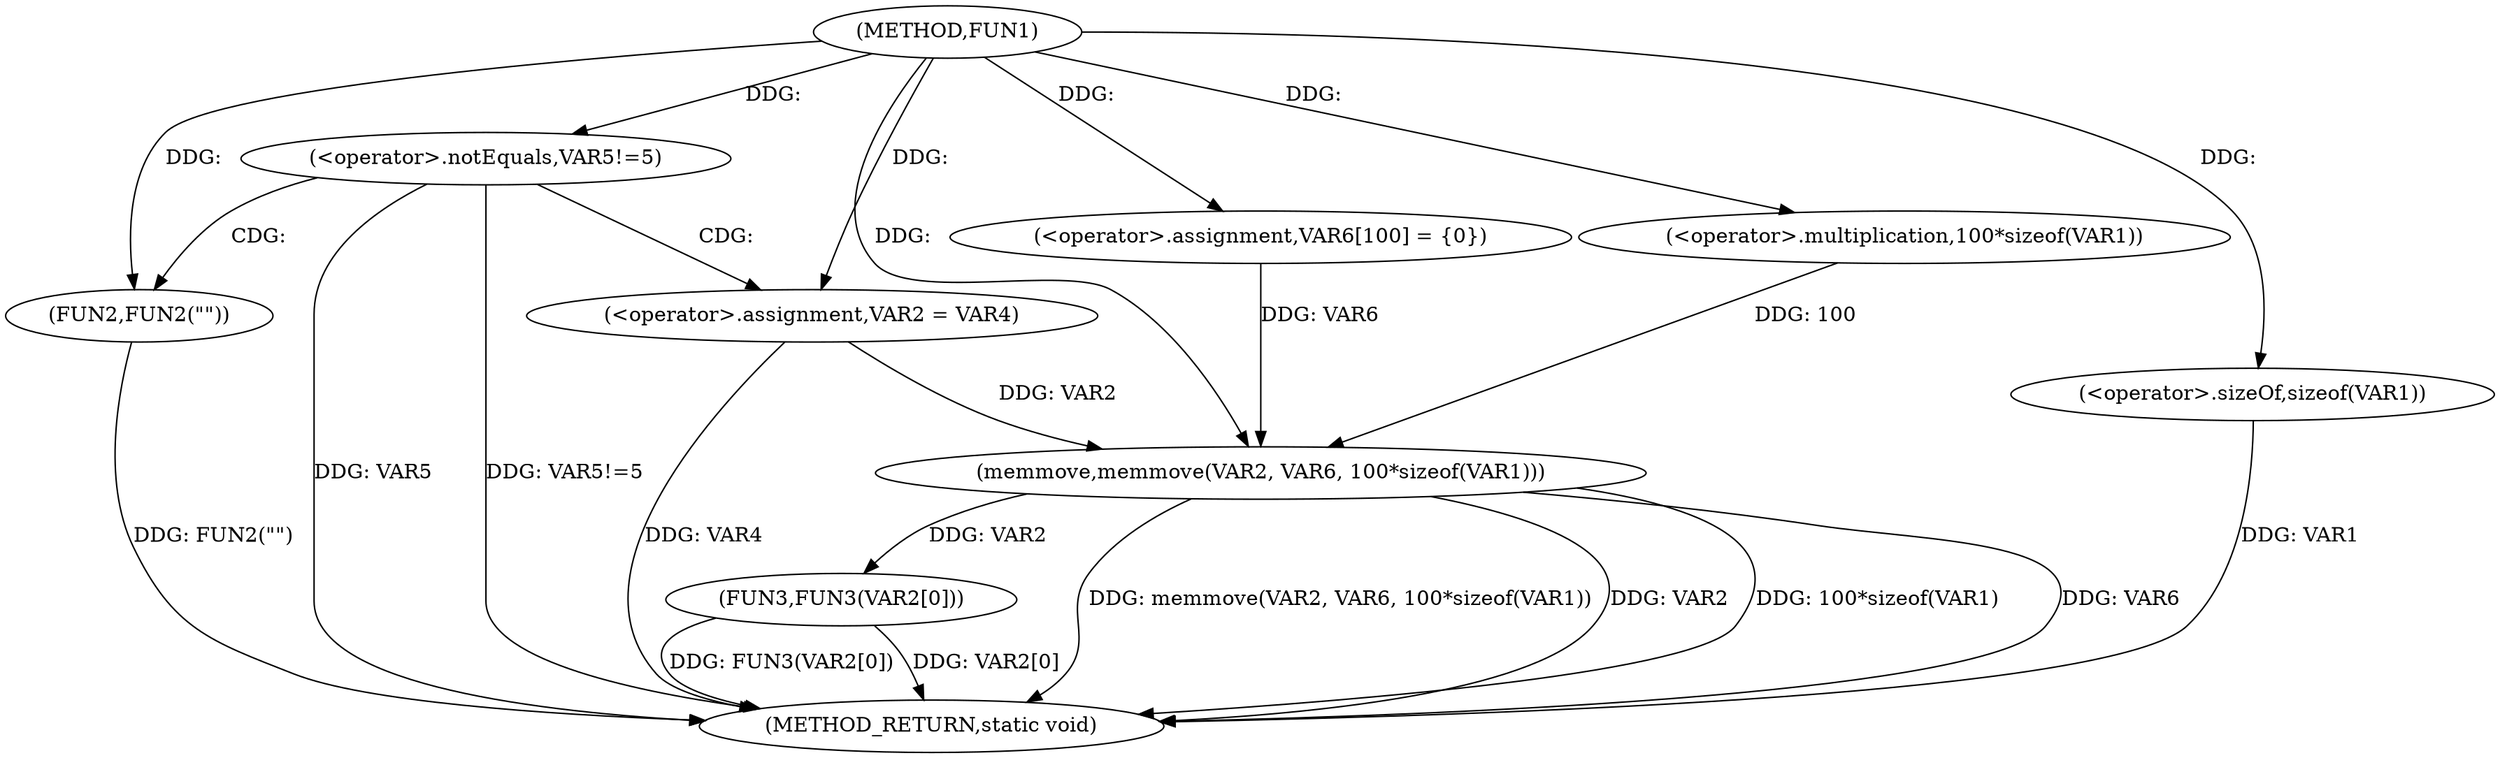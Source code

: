 digraph FUN1 {  
"1000100" [label = "(METHOD,FUN1)" ]
"1000132" [label = "(METHOD_RETURN,static void)" ]
"1000106" [label = "(<operator>.notEquals,VAR5!=5)" ]
"1000110" [label = "(FUN2,FUN2(\"\"))" ]
"1000114" [label = "(<operator>.assignment,VAR2 = VAR4)" ]
"1000119" [label = "(<operator>.assignment,VAR6[100] = {0})" ]
"1000121" [label = "(memmove,memmove(VAR2, VAR6, 100*sizeof(VAR1)))" ]
"1000124" [label = "(<operator>.multiplication,100*sizeof(VAR1))" ]
"1000126" [label = "(<operator>.sizeOf,sizeof(VAR1))" ]
"1000128" [label = "(FUN3,FUN3(VAR2[0]))" ]
  "1000106" -> "1000132"  [ label = "DDG: VAR5"] 
  "1000121" -> "1000132"  [ label = "DDG: VAR6"] 
  "1000128" -> "1000132"  [ label = "DDG: VAR2[0]"] 
  "1000121" -> "1000132"  [ label = "DDG: memmove(VAR2, VAR6, 100*sizeof(VAR1))"] 
  "1000126" -> "1000132"  [ label = "DDG: VAR1"] 
  "1000110" -> "1000132"  [ label = "DDG: FUN2(\"\")"] 
  "1000121" -> "1000132"  [ label = "DDG: VAR2"] 
  "1000128" -> "1000132"  [ label = "DDG: FUN3(VAR2[0])"] 
  "1000114" -> "1000132"  [ label = "DDG: VAR4"] 
  "1000106" -> "1000132"  [ label = "DDG: VAR5!=5"] 
  "1000121" -> "1000132"  [ label = "DDG: 100*sizeof(VAR1)"] 
  "1000100" -> "1000106"  [ label = "DDG: "] 
  "1000100" -> "1000110"  [ label = "DDG: "] 
  "1000100" -> "1000114"  [ label = "DDG: "] 
  "1000100" -> "1000119"  [ label = "DDG: "] 
  "1000114" -> "1000121"  [ label = "DDG: VAR2"] 
  "1000100" -> "1000121"  [ label = "DDG: "] 
  "1000119" -> "1000121"  [ label = "DDG: VAR6"] 
  "1000124" -> "1000121"  [ label = "DDG: 100"] 
  "1000100" -> "1000124"  [ label = "DDG: "] 
  "1000100" -> "1000126"  [ label = "DDG: "] 
  "1000121" -> "1000128"  [ label = "DDG: VAR2"] 
  "1000106" -> "1000110"  [ label = "CDG: "] 
  "1000106" -> "1000114"  [ label = "CDG: "] 
}
